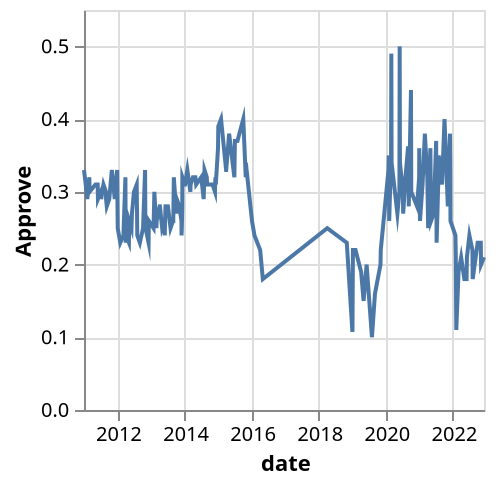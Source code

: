 {
  "$schema": "https://vega.github.io/schema/vega-lite/v5.json",
  "description": "A simple bar chart with embedded data.",
  "data": {
    "values": [
      {
        "date": "09/02/2011",
        "Approve": 0.3
      },
      {
        "date": "16/02/2011",
        "Approve": 0.3
      },
      {
        "date": "23/02/2011",
        "Approve": 0.3
      },
      {
        "date": "02/03/2011",
        "Approve": 0.3
      },
      {
        "date": "09/03/2011",
        "Approve": 0.29
      },
      {
        "date": "16/03/2011",
        "Approve": 0.29
      },
      {
        "date": "23/03/2011",
        "Approve": 0.31
      },
      {
        "date": "30/03/2011",
        "Approve": 0.32
      },
      {
        "date": "06/04/2011",
        "Approve": 0.31
      },
      {
        "date": "13/04/2011",
        "Approve": 0.31
      },
      {
        "date": "20/04/2011",
        "Approve": 0.3
      },
      {
        "date": "27/04/2011",
        "Approve": 0.32
      },
      {
        "date": "03/05/2011",
        "Approve": 0.32
      },
      {
        "date": "11/05/2011",
        "Approve": 0.33
      },
      {
        "date": "18/05/2011",
        "Approve": 0.33
      },
      {
        "date": "25/05/2011",
        "Approve": 0.32
      },
      {
        "date": "01/06/2011",
        "Approve": 0.33
      },
      {
        "date": "08/06/2011",
        "Approve": 0.31
      },
      {
        "date": "15/06/2011",
        "Approve": 0.3
      },
      {
        "date": "22/06/2011",
        "Approve": 0.3
      },
      {
        "date": "29/06/2011",
        "Approve": 0.3
      },
      {
        "date": "06/07/2011",
        "Approve": 0.29
      },
      {
        "date": "12/07/2011",
        "Approve": 0.29
      },
      {
        "date": "20/07/2011",
        "Approve": 0.29
      },
      {
        "date": "27/07/2011",
        "Approve": 0.29
      },
      {
        "date": "03/08/2011",
        "Approve": 0.3
      },
      {
        "date": "10/08/2011",
        "Approve": 0.29
      },
      {
        "date": "17/08/2011",
        "Approve": 0.29
      },
      {
        "date": "24/08/2011",
        "Approve": 0.29
      },
      {
        "date": "31/08/2011",
        "Approve": 0.3
      },
      {
        "date": "07/09/2011",
        "Approve": 0.3
      },
      {
        "date": "14/09/2011",
        "Approve": 0.3
      },
      {
        "date": "21/09/2011",
        "Approve": 0.3
      },
      {
        "date": "28/09/2011",
        "Approve": 0.3
      },
      {
        "date": "05/10/2011",
        "Approve": 0.31
      },
      {
        "date": "12/10/2011",
        "Approve": 0.3
      },
      {
        "date": "19/10/2011",
        "Approve": 0.29
      },
      {
        "date": "26/10/2011",
        "Approve": 0.28
      },
      {
        "date": "02/11/2011",
        "Approve": 0.29
      },
      {
        "date": "09/11/2011",
        "Approve": 0.28
      },
      {
        "date": "16/11/2011",
        "Approve": 0.28
      },
      {
        "date": "23/11/2011",
        "Approve": 0.28
      },
      {
        "date": "30/11/2011",
        "Approve": 0.28
      },
      {
        "date": "07/12/2011",
        "Approve": 0.29
      },
      {
        "date": "14/12/2011",
        "Approve": 0.32
      },
      {
        "date": "21/12/2011",
        "Approve": 0.32
      },
      {
        "date": "22/12/2011",
        "Approve": 0.31
      },
      {
        "date": "04/01/2012",
        "Approve": 0.32
      },
      {
        "date": "11/01/2012",
        "Approve": 0.33
      },
      {
        "date": "18/01/2012",
        "Approve": 0.32
      },
      {
        "date": "24/01/2012",
        "Approve": 0.32
      },
      {
        "date": "01/02/2012",
        "Approve": 0.33
      },
      {
        "date": "08/02/2012",
        "Approve": 0.31
      },
      {
        "date": "15/02/2012",
        "Approve": 0.31
      },
      {
        "date": "22/02/2012",
        "Approve": 0.3
      },
      {
        "date": "29/02/2012",
        "Approve": 0.31
      },
      {
        "date": "07/03/2012",
        "Approve": 0.3
      },
      {
        "date": "14/03/2012",
        "Approve": 0.29
      },
      {
        "date": "21/03/2012",
        "Approve": 0.29
      },
      {
        "date": "28/03/2012",
        "Approve": 0.27
      },
      {
        "date": "04/04/2012",
        "Approve": 0.23
      },
      {
        "date": "11/04/2012",
        "Approve": 0.26
      },
      {
        "date": "18/04/2012",
        "Approve": 0.24
      },
      {
        "date": "25/04/2012",
        "Approve": 0.23
      },
      {
        "date": "02/05/2012",
        "Approve": 0.23
      },
      {
        "date": "09/05/2012",
        "Approve": 0.23
      },
      {
        "date": "16/05/2012",
        "Approve": 0.24
      },
      {
        "date": "23/05/2012",
        "Approve": 0.24
      },
      {
        "date": "30/05/2012",
        "Approve": 0.24
      },
      {
        "date": "06/06/2012",
        "Approve": 0.25
      },
      {
        "date": "13/06/2012",
        "Approve": 0.24
      },
      {
        "date": "20/06/2012",
        "Approve": 0.24
      },
      {
        "date": "27/06/2012",
        "Approve": 0.26
      },
      {
        "date": "04/07/2012",
        "Approve": 0.24
      },
      {
        "date": "11/07/2012",
        "Approve": 0.25
      },
      {
        "date": "18/07/2012",
        "Approve": 0.24
      },
      {
        "date": "25/07/2012",
        "Approve": 0.24
      },
      {
        "date": "01/08/2012",
        "Approve": 0.25
      },
      {
        "date": "08/08/2012",
        "Approve": 0.24
      },
      {
        "date": "15/08/2012",
        "Approve": 0.25
      },
      {
        "date": "21/08/2012",
        "Approve": 0.24
      },
      {
        "date": "29/08/2012",
        "Approve": 0.23
      },
      {
        "date": "05/09/2012",
        "Approve": 0.23
      },
      {
        "date": "12/09/2012",
        "Approve": 0.23
      },
      {
        "date": "19/09/2012",
        "Approve": 0.25
      },
      {
        "date": "26/09/2012",
        "Approve": 0.24
      },
      {
        "date": "03/10/2012",
        "Approve": 0.24
      },
      {
        "date": "10/10/2012",
        "Approve": 0.25
      },
      {
        "date": "17/10/2012",
        "Approve": 0.26
      },
      {
        "date": "24/10/2012",
        "Approve": 0.25
      },
      {
        "date": "31/10/2012",
        "Approve": 0.27
      },
      {
        "date": "06/11/2012",
        "Approve": 0.27
      },
      {
        "date": "14/11/2012",
        "Approve": 0.27
      },
      {
        "date": "21/11/2012",
        "Approve": 0.26
      },
      {
        "date": "28/11/2012",
        "Approve": 0.26
      },
      {
        "date": "05/12/2012",
        "Approve": 0.26
      },
      {
        "date": "12/12/2012",
        "Approve": 0.26
      },
      {
        "date": "19/12/2012",
        "Approve": 0.26
      },
      {
        "date": "21/12/2012",
        "Approve": 0.26
      },
      {
        "date": "02/01/2013",
        "Approve": 0.25
      },
      {
        "date": "09/01/2013",
        "Approve": 0.26
      },
      {
        "date": "15/01/2013",
        "Approve": 0.27
      },
      {
        "date": "23/01/2013",
        "Approve": 0.27
      },
      {
        "date": "30/01/2013",
        "Approve": 0.27
      },
      {
        "date": "06/02/2013",
        "Approve": 0.26
      },
      {
        "date": "12/02/2013",
        "Approve": 0.26
      },
      {
        "date": "20/02/2013",
        "Approve": 0.25
      },
      {
        "date": "27/02/2013",
        "Approve": 0.25
      },
      {
        "date": "06/03/2013",
        "Approve": 0.24
      },
      {
        "date": "12/03/2013",
        "Approve": 0.24
      },
      {
        "date": "20/03/2013",
        "Approve": 0.24
      },
      {
        "date": "27/03/2013",
        "Approve": 0.24
      },
      {
        "date": "03/04/2013",
        "Approve": 0.25
      },
      {
        "date": "09/04/2013",
        "Approve": 0.26
      },
      {
        "date": "16/04/2013",
        "Approve": 0.27
      },
      {
        "date": "24/04/2013",
        "Approve": 0.27
      },
      {
        "date": "30/04/2013",
        "Approve": 0.27
      },
      {
        "date": "08/05/2013",
        "Approve": 0.25
      },
      {
        "date": "15/05/2013",
        "Approve": 0.25
      },
      {
        "date": "22/05/2013",
        "Approve": 0.24
      },
      {
        "date": "29/05/2013",
        "Approve": 0.25
      },
      {
        "date": "05/06/2013",
        "Approve": 0.25
      },
      {
        "date": "12/06/2013",
        "Approve": 0.25
      },
      {
        "date": "19/06/2013",
        "Approve": 0.25
      },
      {
        "date": "26/06/2013",
        "Approve": 0.26
      },
      {
        "date": "03/07/2013",
        "Approve": 0.26
      },
      {
        "date": "10/07/2013",
        "Approve": 0.27
      },
      {
        "date": "16/07/2013",
        "Approve": 0.27
      },
      {
        "date": "24/07/2013",
        "Approve": 0.28
      },
      {
        "date": "30/07/2013",
        "Approve": 0.29
      },
      {
        "date": "07/08/2013",
        "Approve": 0.28
      },
      {
        "date": "14/08/2013",
        "Approve": 0.28
      },
      {
        "date": "21/08/2013",
        "Approve": 0.28
      },
      {
        "date": "28/08/2013",
        "Approve": 0.28
      },
      {
        "date": "04/09/2013",
        "Approve": 0.28
      },
      {
        "date": "11/09/2013",
        "Approve": 0.28
      },
      {
        "date": "18/09/2013",
        "Approve": 0.3
      },
      {
        "date": "23/09/2013",
        "Approve": 0.29
      },
      {
        "date": "02/10/2013",
        "Approve": 0.3
      },
      {
        "date": "09/10/2013",
        "Approve": 0.32
      },
      {
        "date": "16/10/2013",
        "Approve": 0.31
      },
      {
        "date": "23/10/2013",
        "Approve": 0.29
      },
      {
        "date": "30/10/2013",
        "Approve": 0.28
      },
      {
        "date": "06/11/2013",
        "Approve": 0.28
      },
      {
        "date": "12/11/2013",
        "Approve": 0.28
      },
      {
        "date": "20/11/2013",
        "Approve": 0.29
      },
      {
        "date": "27/11/2013",
        "Approve": 0.29
      },
      {
        "date": "04/12/2013",
        "Approve": 0.28
      },
      {
        "date": "10/12/2013",
        "Approve": 0.29
      },
      {
        "date": "12/12/2013",
        "Approve": 0.32
      },
      {
        "date": "19/12/2013",
        "Approve": 0.3
      },
      {
        "date": "08/01/2014",
        "Approve": 0.29
      },
      {
        "date": "15/01/2014",
        "Approve": 0.29
      },
      {
        "date": "22/01/2014",
        "Approve": 0.29
      },
      {
        "date": "29/01/2014",
        "Approve": 0.31
      },
      {
        "date": "30/01/2014",
        "Approve": 0.32
      },
      {
        "date": "12/02/2014",
        "Approve": 0.3
      },
      {
        "date": "18/02/2014",
        "Approve": 0.3
      },
      {
        "date": "26/02/2014",
        "Approve": 0.31
      },
      {
        "date": "05/03/2014",
        "Approve": 0.32
      },
      {
        "date": "12/03/2014",
        "Approve": 0.31
      },
      {
        "date": "19/03/2014",
        "Approve": 0.31
      },
      {
        "date": "26/03/2014",
        "Approve": 0.34
      },
      {
        "date": "02/04/2014",
        "Approve": 0.33
      },
      {
        "date": "09/04/2014",
        "Approve": 0.32
      },
      {
        "date": "16/04/2014",
        "Approve": 0.32
      },
      {
        "date": "23/04/2014",
        "Approve": 0.33
      },
      {
        "date": "30/04/2014",
        "Approve": 0.32
      },
      {
        "date": "07/05/2014",
        "Approve": 0.32
      },
      {
        "date": "14/05/2014",
        "Approve": 0.32
      },
      {
        "date": "21/05/2014",
        "Approve": 0.32
      },
      {
        "date": "28/05/2014",
        "Approve": 0.31
      },
      {
        "date": "04/06/2014",
        "Approve": 0.32
      },
      {
        "date": "11/06/2014",
        "Approve": 0.31
      },
      {
        "date": "18/06/2014",
        "Approve": 0.33
      },
      {
        "date": "25/06/2014",
        "Approve": 0.31
      },
      {
        "date": "01/07/2014",
        "Approve": 0.31
      },
      {
        "date": "09/07/2014",
        "Approve": 0.31
      },
      {
        "date": "16/07/2014",
        "Approve": 0.31
      },
      {
        "date": "23/07/2014",
        "Approve": 0.3
      },
      {
        "date": "30/07/2014",
        "Approve": 0.32
      },
      {
        "date": "04/08/2014",
        "Approve": 0.32
      },
      {
        "date": "12/08/2014",
        "Approve": 0.32
      },
      {
        "date": "20/08/2014",
        "Approve": 0.31
      },
      {
        "date": "27/08/2014",
        "Approve": 0.31
      },
      {
        "date": "03/09/2014",
        "Approve": 0.3
      },
      {
        "date": "10/09/2014",
        "Approve": 0.31
      },
      {
        "date": "17/09/2014",
        "Approve": 0.31
      },
      {
        "date": "24/09/2014",
        "Approve": 0.31
      },
      {
        "date": "01/10/2014",
        "Approve": 0.31
      },
      {
        "date": "08/10/2014",
        "Approve": 0.33
      },
      {
        "date": "15/10/2014",
        "Approve": 0.31
      },
      {
        "date": "22/10/2014",
        "Approve": 0.31
      },
      {
        "date": "29/10/2014",
        "Approve": 0.31
      },
      {
        "date": "05/11/2014",
        "Approve": 0.31
      },
      {
        "date": "12/11/2014",
        "Approve": 0.31
      },
      {
        "date": "19/11/2014",
        "Approve": 0.31
      },
      {
        "date": "26/11/2014",
        "Approve": 0.31
      },
      {
        "date": "03/12/2014",
        "Approve": 0.31
      },
      {
        "date": "09/12/2014",
        "Approve": 0.31
      },
      {
        "date": "17/12/2014",
        "Approve": 0.31
      },
      {
        "date": "22/12/2014",
        "Approve": 0.31
      },
      {
        "date": "07/01/2015",
        "Approve": 0.32
      },
      {
        "date": "14/01/2015",
        "Approve": 0.31
      },
      {
        "date": "21/01/2015",
        "Approve": 0.32
      },
      {
        "date": "28/01/2015",
        "Approve": 0.33
      },
      {
        "date": "04/02/2015",
        "Approve": 0.33
      },
      {
        "date": "11/02/2015",
        "Approve": 0.32
      },
      {
        "date": "18/02/2015",
        "Approve": 0.32
      },
      {
        "date": "24/02/2015",
        "Approve": 0.33
      },
      {
        "date": "04/03/2015",
        "Approve": 0.33
      },
      {
        "date": "11/03/2015",
        "Approve": 0.34
      },
      {
        "date": "18/03/2015",
        "Approve": 0.34
      },
      {
        "date": "25/03/2015",
        "Approve": 0.37
      },
      {
        "date": "01/04/2015",
        "Approve": 0.36
      },
      {
        "date": "08/04/2015",
        "Approve": 0.37
      },
      {
        "date": "15/04/2015",
        "Approve": 0.37
      },
      {
        "date": "21/04/2015",
        "Approve": 0.37
      },
      {
        "date": "28/04/2015",
        "Approve": 0.37
      },
      {
        "date": "05/05/2015",
        "Approve": 0.38
      },
      {
        "date": "13/05/2015",
        "Approve": 0.41
      },
      {
        "date": "18/05/2015",
        "Approve": 0.4
      },
      {
        "date": "26/05/2015",
        "Approve": 0.41
      },
      {
        "date": "02/06/2015",
        "Approve": 0.4
      },
      {
        "date": "10/06/2015",
        "Approve": 0.4
      },
      {
        "date": "16/06/2015",
        "Approve": 0.4
      },
      {
        "date": "24/06/2015",
        "Approve": 0.4
      },
      {
        "date": "01/07/2015",
        "Approve": 0.39
      },
      {
        "date": "07/07/2015",
        "Approve": 0.37
      },
      {
        "date": "13/07/2015",
        "Approve": 0.4
      },
      {
        "date": "24/08/2015",
        "Approve": 0.37
      },
      {
        "date": "18/09/2015",
        "Approve": 0.37
      },
      {
        "date": "26/10/2015",
        "Approve": 0.35
      },
      {
        "date": "23/11/2015",
        "Approve": 0.32
      },
      {
        "date": "23/12/2015",
        "Approve": 0.32
      },
      {
        "date": "25/01/2016",
        "Approve": 0.33
      },
      {
        "date": "23/02/2016",
        "Approve": 0.29
      },
      {
        "date": "21/03/2016",
        "Approve": 0.22
      },
      {
        "date": "25/04/2016",
        "Approve": 0.22
      },
      {
        "date": "02/05/2016",
        "Approve": 0.24
      },
      {
        "date": "20/05/2016",
        "Approve": 0.24
      },
      {
        "date": "05/06/2016",
        "Approve": 0.18
      },
      {
        "date": "04/07/2016",
        "Approve": 0.22
      },
      {
        "date": "22/07/2016",
        "Approve": 0.27
      },
      {
        "date": "01/09/2016",
        "Approve": 0.26
      },
      {
        "date": "19/09/2016",
        "Approve": 0.25
      },
      {
        "date": "24/10/2016",
        "Approve": 0.29
      },
      {
        "date": "22/11/2016",
        "Approve": 0.28
      },
      {
        "date": "15/12/2016",
        "Approve": 0.26
      },
      {
        "date": "24/01/2017",
        "Approve": 0.3
      },
      {
        "date": "20/02/2017",
        "Approve": 0.3
      },
      {
        "date": "29/03/2017",
        "Approve": 0.34
      },
      {
        "date": "21/04/2017",
        "Approve": 0.35
      },
      {
        "date": "28/04/2017",
        "Approve": 0.35
      },
      {
        "date": "22/05/2017",
        "Approve": 0.32
      },
      {
        "date": "26/06/2017",
        "Approve": 0.24
      },
      {
        "date": "24/07/2017",
        "Approve": 0.23
      },
      {
        "date": "24/08/2017",
        "Approve": 0.23
      },
      {
        "date": "27/09/2017",
        "Approve": 0.22
      },
      {
        "date": "19/10/2017",
        "Approve": 0.21
      },
      {
        "date": "17/11/2017",
        "Approve": 0.2
      },
      {
        "date": "15/12/2017",
        "Approve": 0.2
      },
      {
        "date": "28/02/2018",
        "Approve": 0.24
      },
      {
        "date": "24/03/2018",
        "Approve": 0.25
      },
      {
        "date": "19/04/2018",
        "Approve": 0.29
      },
      {
        "date": "26/04/2018",
        "Approve": 0.26
      },
      {
        "date": "11/06/2018",
        "Approve": 0.23
      },
      {
        "date": "04/07/2018",
        "Approve": 0.25
      },
      {
        "date": "24/07/2018",
        "Approve": 0.18
      },
      {
        "date": "22/08/2018",
        "Approve": 0.2
      },
      {
        "date": "21/09/2018",
        "Approve": 0.19
      },
      {
        "date": "23/10/2018",
        "Approve": 0.21
      },
      {
        "date": "22/11/2018",
        "Approve": 0.19
      },
      {
        "date": "17/12/2018",
        "Approve": 0.2
      },
      {
        "date": "23/01/2019",
        "Approve": 0.13
      },
      {
        "date": "27/03/2019",
        "Approve": 0.11
      },
      {
        "date": "01/05/2019",
        "Approve": 0.11
      },
      {
        "date": "13/05/2019",
        "Approve": 0.09
      },
      {
        "date": "24/06/2019",
        "Approve": 0.1
      },
      {
        "date": "01/07/2019",
        "Approve": 0.11
      },
      {
        "date": "08/07/2019",
        "Approve": 0.1
      },
      {
        "date": "14/07/2019",
        "Approve": 0.14
      },
      {
        "date": "22/07/2019",
        "Approve": 0.1
      },
      {
        "date": "29/07/2019",
        "Approve": 0.14
      },
      {
        "date": "05/08/2019",
        "Approve": 0.15
      },
      {
        "date": "11/08/2019",
        "Approve": 0.2
      },
      {
        "date": "19/08/2019",
        "Approve": 0.16
      },
      {
        "date": "26/08/2019",
        "Approve": 0.18
      },
      {
        "date": "02/09/2019",
        "Approve": 0.22
      },
      {
        "date": "09/09/2019",
        "Approve": 0.16
      },
      {
        "date": "16/09/2019",
        "Approve": 0.18
      },
      {
        "date": "23/09/2019",
        "Approve": 0.17
      },
      {
        "date": "30/09/2019",
        "Approve": 0.17
      },
      {
        "date": "06/10/2019",
        "Approve": 0.2
      },
      {
        "date": "14/10/2019",
        "Approve": 0.18
      },
      {
        "date": "21/10/2019",
        "Approve": 0.22
      },
      {
        "date": "28/10/2019",
        "Approve": 0.2
      },
      {
        "date": "04/11/2019",
        "Approve": 0.19
      },
      {
        "date": "11/11/2019",
        "Approve": 0.22
      },
      {
        "date": "18/11/2019",
        "Approve": 0.21
      },
      {
        "date": "25/11/2019",
        "Approve": 0.22
      },
      {
        "date": "01/12/2019",
        "Approve": 0.22
      },
      {
        "date": "16/12/2019",
        "Approve": 0.27
      },
      {
        "date": "23/12/2019",
        "Approve": 0.34
      },
      {
        "date": "30/12/2019",
        "Approve": 0.32
      },
      {
        "date": "06/01/2020",
        "Approve": 0.3
      },
      {
        "date": "13/01/2020",
        "Approve": 0.33
      },
      {
        "date": "20/01/2020",
        "Approve": 0.32
      },
      {
        "date": "27/01/2020",
        "Approve": 0.33
      },
      {
        "date": "03/02/2020",
        "Approve": 0.35
      },
      {
        "date": "09/02/2020",
        "Approve": 0.36
      },
      {
        "date": "17/02/2020",
        "Approve": 0.34
      },
      {
        "date": "24/02/2020",
        "Approve": 0.34
      },
      {
        "date": "02/03/2020",
        "Approve": 0.33
      },
      {
        "date": "09/03/2020",
        "Approve": 0.36
      },
      {
        "date": "16/03/2020",
        "Approve": 0.39
      },
      {
        "date": "23/03/2020",
        "Approve": 0.52
      },
      {
        "date": "30/03/2020",
        "Approve": 0.52
      },
      {
        "date": "06/04/2020",
        "Approve": 0.5
      },
      {
        "date": "13/04/2020",
        "Approve": 0.5
      },
      {
        "date": "20/04/2020",
        "Approve": 0.47
      },
      {
        "date": "27/04/2020",
        "Approve": 0.47
      },
      {
        "date": "03/05/2020",
        "Approve": 0.49
      },
      {
        "date": "10/05/2020",
        "Approve": 0.44
      },
      {
        "date": "18/05/2020",
        "Approve": 0.39
      },
      {
        "date": "25/05/2020",
        "Approve": 0.37
      },
      {
        "date": "02/06/2020",
        "Approve": 0.35
      },
      {
        "date": "08/06/2020",
        "Approve": 0.32
      },
      {
        "date": "15/06/2020",
        "Approve": 0.34
      },
      {
        "date": "22/06/2020",
        "Approve": 0.32
      },
      {
        "date": "29/06/2020",
        "Approve": 0.35
      },
      {
        "date": "06/07/2020",
        "Approve": 0.34
      },
      {
        "date": "13/07/2020",
        "Approve": 0.36
      },
      {
        "date": "20/07/2020",
        "Approve": 0.32
      },
      {
        "date": "27/07/2020",
        "Approve": 0.35
      },
      {
        "date": "03/08/2020",
        "Approve": 0.34
      },
      {
        "date": "10/08/2020",
        "Approve": 0.3
      },
      {
        "date": "17/08/2020",
        "Approve": 0.29
      },
      {
        "date": "24/08/2020",
        "Approve": 0.3
      },
      {
        "date": "31/08/2020",
        "Approve": 0.31
      },
      {
        "date": "07/09/2020",
        "Approve": 0.3
      },
      {
        "date": "14/09/2020",
        "Approve": 0.3
      },
      {
        "date": "21/09/2020",
        "Approve": 0.27
      },
      {
        "date": "28/09/2020",
        "Approve": 0.29
      },
      {
        "date": "05/10/2020",
        "Approve": 0.27
      },
      {
        "date": "12/10/2020",
        "Approve": 0.28
      },
      {
        "date": "18/10/2020",
        "Approve": 0.27
      },
      {
        "date": "26/10/2020",
        "Approve": 0.27
      },
      {
        "date": "02/11/2020",
        "Approve": 0.26
      },
      {
        "date": "09/11/2020",
        "Approve": 0.28
      },
      {
        "date": "15/11/2020",
        "Approve": 0.28
      },
      {
        "date": "23/11/2020",
        "Approve": 0.27
      },
      {
        "date": "30/11/2020",
        "Approve": 0.28
      },
      {
        "date": "07/12/2020",
        "Approve": 0.27
      },
      {
        "date": "14/12/2020",
        "Approve": 0.28
      },
      {
        "date": "20/12/2020",
        "Approve": 0.27
      },
      {
        "date": "28/12/2020",
        "Approve": 0.31
      },
      {
        "date": "04/01/2021",
        "Approve": 0.32
      },
      {
        "date": "11/01/2021",
        "Approve": 0.31
      },
      {
        "date": "18/01/2021",
        "Approve": 0.29
      },
      {
        "date": "25/01/2021",
        "Approve": 0.3
      },
      {
        "date": "01/02/2021",
        "Approve": 0.32
      },
      {
        "date": "08/02/2021",
        "Approve": 0.33
      },
      {
        "date": "15/02/2021",
        "Approve": 0.3
      },
      {
        "date": "22/02/2021",
        "Approve": 0.35
      },
      {
        "date": "01/03/2021",
        "Approve": 0.36
      },
      {
        "date": "08/03/2021",
        "Approve": 0.35
      },
      {
        "date": "15/03/2021",
        "Approve": 0.37
      },
      {
        "date": "22/03/2021",
        "Approve": 0.37
      },
      {
        "date": "29/03/2021",
        "Approve": 0.35
      },
      {
        "date": "05/04/2021",
        "Approve": 0.36
      },
      {
        "date": "12/04/2021",
        "Approve": 0.38
      },
      {
        "date": "19/04/2021",
        "Approve": 0.37
      },
      {
        "date": "26/04/2021",
        "Approve": 0.36
      },
      {
        "date": "03/05/2021",
        "Approve": 0.38
      },
      {
        "date": "10/05/2021",
        "Approve": 0.4
      },
      {
        "date": "17/05/2021",
        "Approve": 0.39
      },
      {
        "date": "24/05/2021",
        "Approve": 0.38
      },
      {
        "date": "31/05/2021",
        "Approve": 0.36
      },
      {
        "date": "07/06/2021",
        "Approve": 0.37
      },
      {
        "date": "14/06/2021",
        "Approve": 0.36
      },
      {
        "date": "21/06/2021",
        "Approve": 0.33
      },
      {
        "date": "28/06/2021",
        "Approve": 0.32
      },
      {
        "date": "05/07/2021",
        "Approve": 0.32
      },
      {
        "date": "12/07/2021",
        "Approve": 0.33
      },
      {
        "date": "19/07/2021",
        "Approve": 0.31
      },
      {
        "date": "26/07/2021",
        "Approve": 0.29
      },
      {
        "date": "02/08/2021",
        "Approve": 0.31
      },
      {
        "date": "09/08/2021",
        "Approve": 0.31
      },
      {
        "date": "16/08/2021",
        "Approve": 0.29
      },
      {
        "date": "23/08/2021",
        "Approve": 0.27
      },
      {
        "date": "29/08/2021",
        "Approve": 0.27
      },
      {
        "date": "06/09/2021",
        "Approve": 0.27
      },
      {
        "date": "12/09/2021",
        "Approve": 0.26
      },
      {
        "date": "19/09/2021",
        "Approve": 0.29
      },
      {
        "date": "26/09/2021",
        "Approve": 0.26
      },
      {
        "date": "04/10/2021",
        "Approve": 0.25
      },
      {
        "date": "11/10/2021",
        "Approve": 0.28
      },
      {
        "date": "18/10/2021",
        "Approve": 0.26
      },
      {
        "date": "25/10/2021",
        "Approve": 0.25
      },
      {
        "date": "01/11/2021",
        "Approve": 0.26
      },
      {
        "date": "07/11/2021",
        "Approve": 0.23
      },
      {
        "date": "15/11/2021",
        "Approve": 0.23
      },
      {
        "date": "22/11/2021",
        "Approve": 0.22
      },
      {
        "date": "29/11/2021",
        "Approve": 0.25
      },
      {
        "date": "05/12/2021",
        "Approve": 0.26
      },
      {
        "date": "13/12/2021",
        "Approve": 0.2
      },
      {
        "date": "20/12/2021",
        "Approve": 0.22
      },
      {
        "date": "27/12/2021",
        "Approve": 0.24
      },
      {
        "date": "02/01/2022",
        "Approve": 0.24
      },
      {
        "date": "10/01/2022",
        "Approve": 0.23
      },
      {
        "date": "17/01/2022",
        "Approve": 0.2
      },
      {
        "date": "24/01/2022",
        "Approve": 0.23
      },
      {
        "date": "31/01/2022",
        "Approve": 0.23
      },
      {
        "date": "06/02/2022",
        "Approve": 0.18
      },
      {
        "date": "13/02/2022",
        "Approve": 0.21
      },
      {
        "date": "21/02/2022",
        "Approve": 0.21
      },
      {
        "date": "28/02/2022",
        "Approve": 0.25
      },
      {
        "date": "07/03/2022",
        "Approve": 0.24
      },
      {
        "date": "14/03/2022",
        "Approve": 0.23
      },
      {
        "date": "20/03/2022",
        "Approve": 0.25
      },
      {
        "date": "28/03/2022",
        "Approve": 0.25
      },
      {
        "date": "04/04/2022",
        "Approve": 0.21
      },
      {
        "date": "11/04/2022",
        "Approve": 0.23
      },
      {
        "date": "18/04/2022",
        "Approve": 0.22
      },
      {
        "date": "24/04/2022",
        "Approve": 0.23
      },
      {
        "date": "02/05/2022",
        "Approve": 0.21
      },
      {
        "date": "08/05/2022",
        "Approve": 0.22
      },
      {
        "date": "16/05/2022",
        "Approve": 0.21
      },
      {
        "date": "22/05/2022",
        "Approve": 0.22
      },
      {
        "date": "29/05/2022",
        "Approve": 0.22
      },
      {
        "date": "06/06/2022",
        "Approve": 0.21
      },
      {
        "date": "13/06/2022",
        "Approve": 0.22
      },
      {
        "date": "19/06/2022",
        "Approve": 0.21
      },
      {
        "date": "27/06/2022",
        "Approve": 0.22
      },
      {
        "date": "03/07/2022",
        "Approve": 0.19
      },
      {
        "date": "11/07/2022",
        "Approve": 0.2
      },
      {
        "date": "17/07/2022",
        "Approve": 0.2
      },
      {
        "date": "25/07/2022",
        "Approve": 0.21
      },
      {
        "date": "31/07/2022",
        "Approve": 0.21
      },
      {
        "date": "08/08/2022",
        "Approve": 0.18
      },
      {
        "date": "15/08/2022",
        "Approve": 0.18
      },
      {
        "date": "22/08/2022",
        "Approve": 0.18
      },
      {
        "date": "29/08/2022",
        "Approve": 0.17
      },
      {
        "date": "05/09/2022",
        "Approve": 0.18
      },
      {
        "date": "12/09/2022",
        "Approve": 0.21
      },
      {
        "date": "25/09/2022",
        "Approve": 0.17
      },
      {
        "date": "02/10/2022",
        "Approve": 0.11
      }
    ]
  },
  "mark": "line",
  "encoding": {
    "x": {
      "field": "date",
      "type": "temporal",
      "axis": {
        "labelAngle": 0
      }
    },
    "y": {
      "field": "Approve",
      "type": "quantitative"
    }
  },
  "config": {}
}